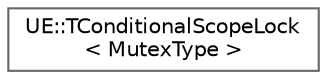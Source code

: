 digraph "Graphical Class Hierarchy"
{
 // INTERACTIVE_SVG=YES
 // LATEX_PDF_SIZE
  bgcolor="transparent";
  edge [fontname=Helvetica,fontsize=10,labelfontname=Helvetica,labelfontsize=10];
  node [fontname=Helvetica,fontsize=10,shape=box,height=0.2,width=0.4];
  rankdir="LR";
  Node0 [id="Node000000",label="UE::TConditionalScopeLock\l\< MutexType \>",height=0.2,width=0.4,color="grey40", fillcolor="white", style="filled",URL="$db/d99/classUE_1_1TConditionalScopeLock.html",tooltip=" "];
}
